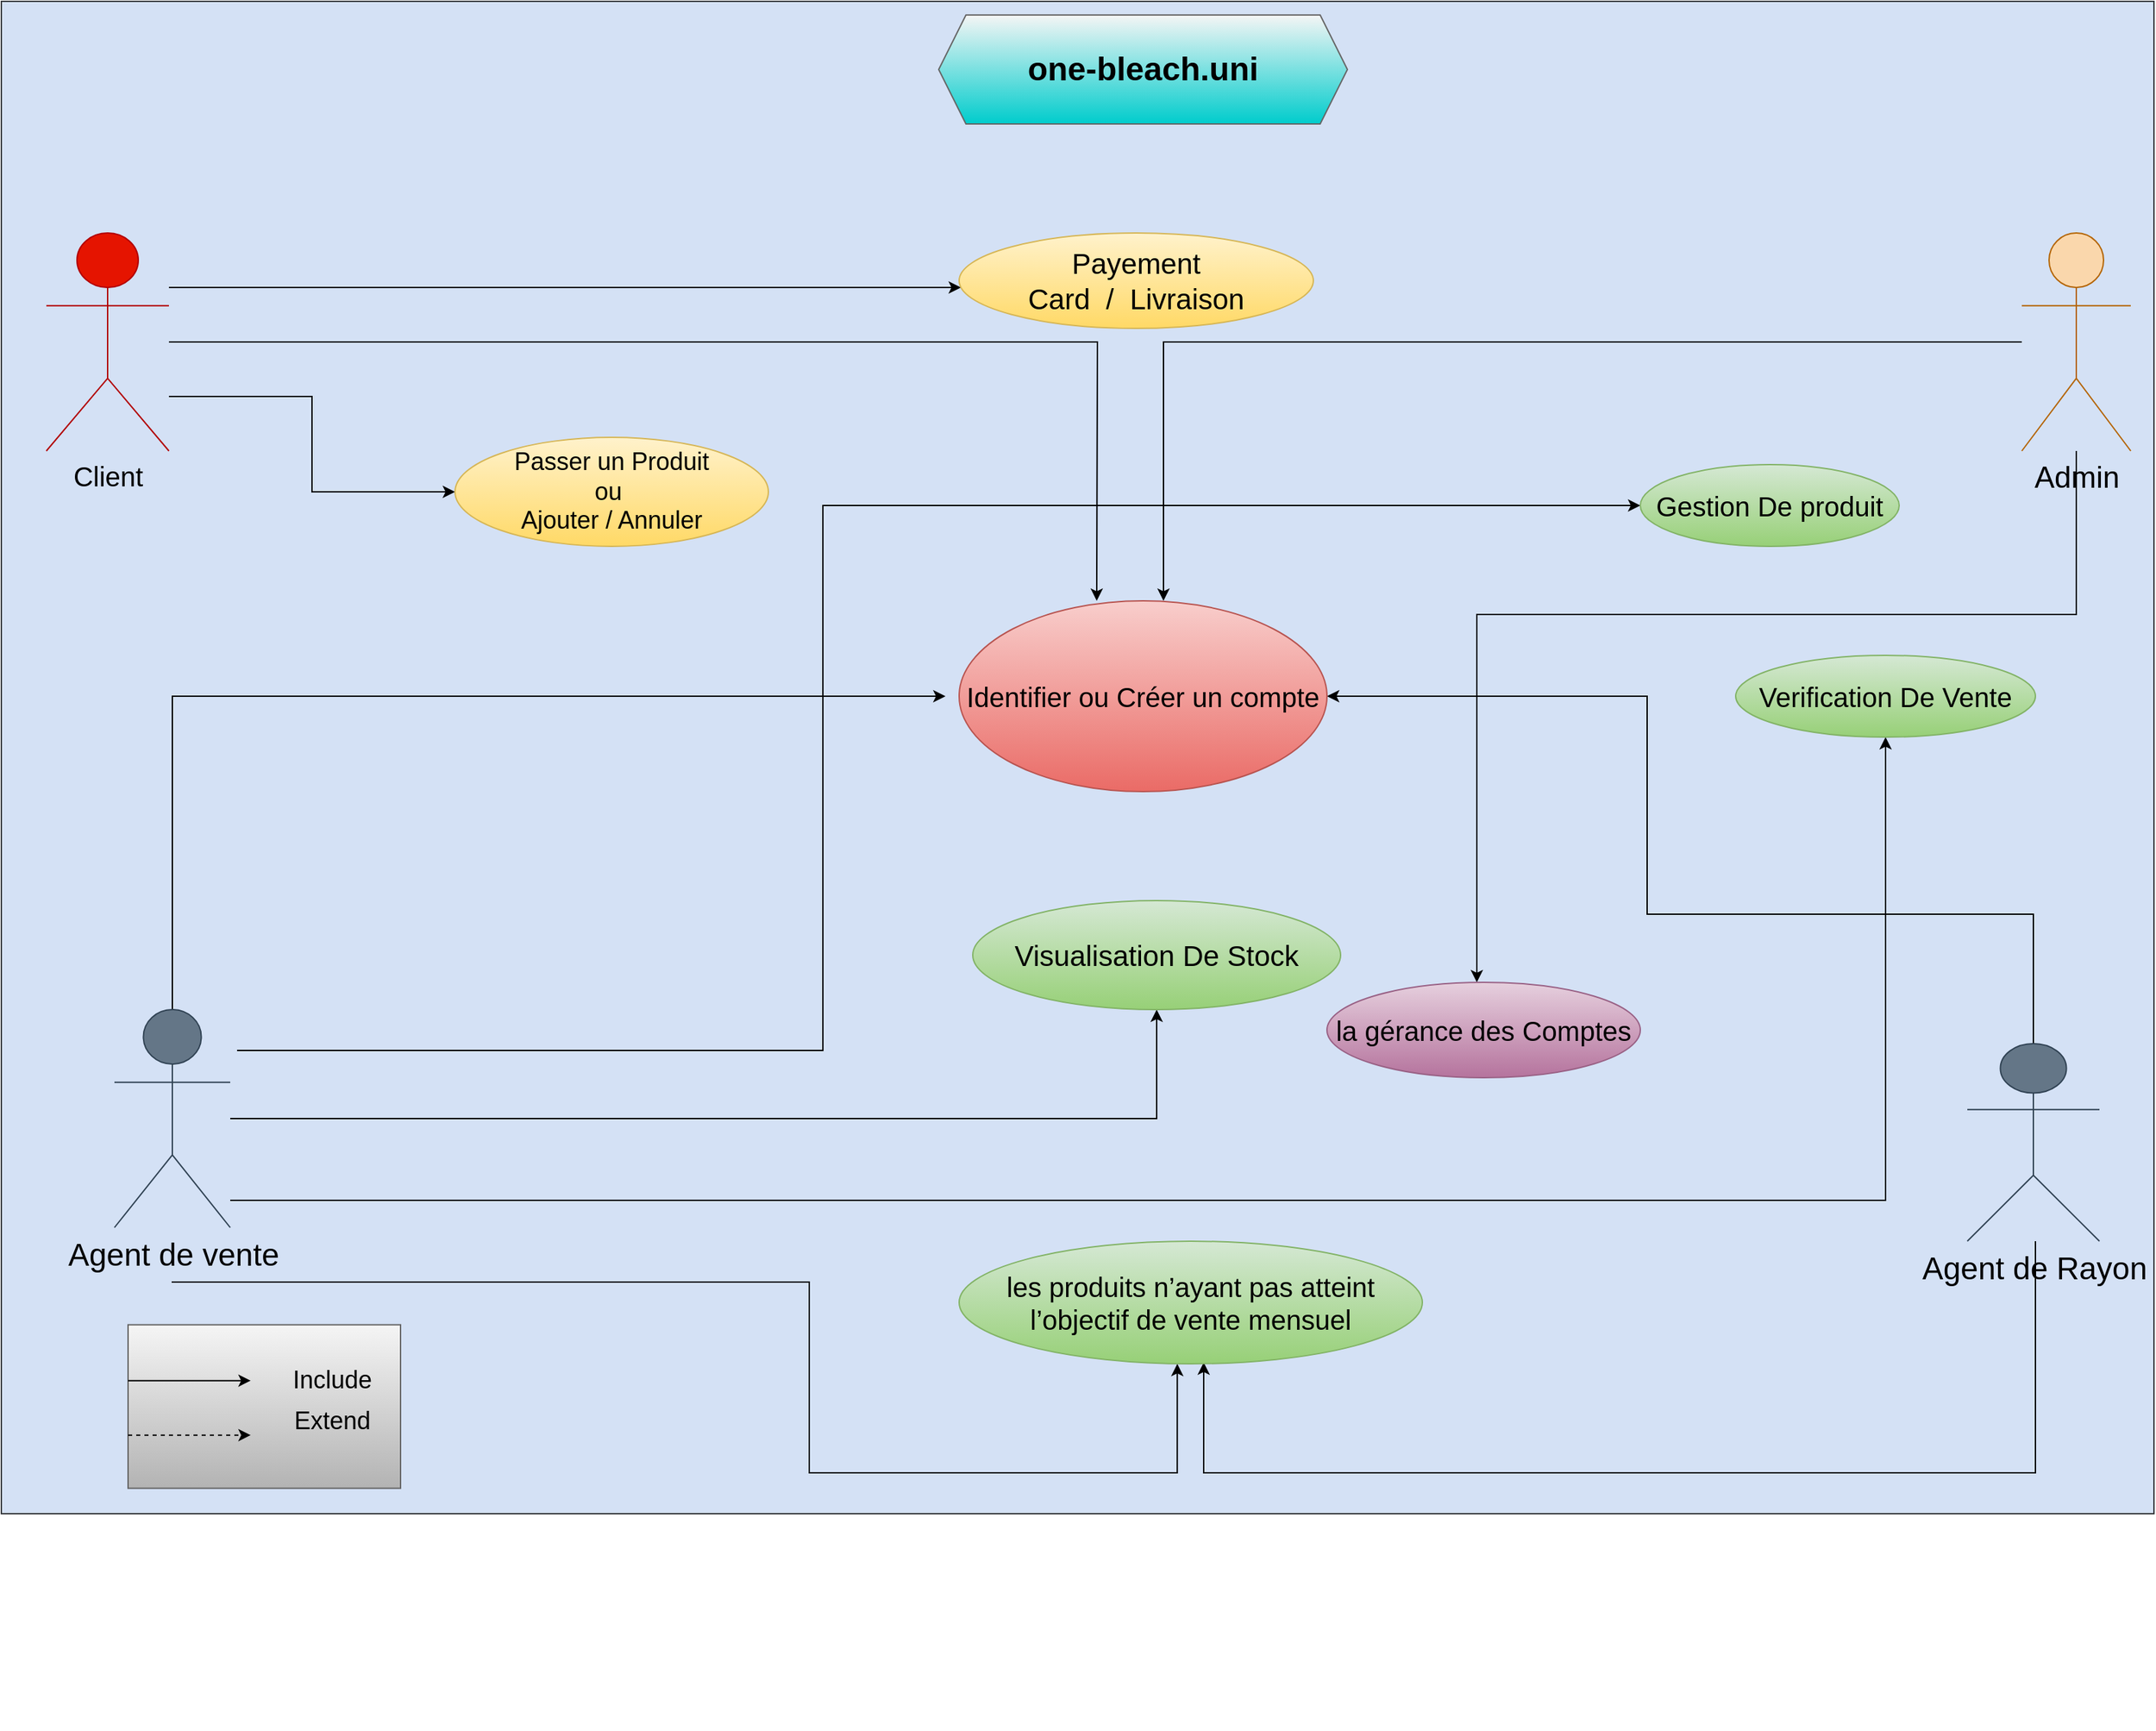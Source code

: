 <mxfile version="14.1.8" type="github">
  <diagram id="b1ZgQ8-a62TIw1XIovw3" name="Page-1">
    <mxGraphModel dx="4737" dy="2230" grid="1" gridSize="10" guides="1" tooltips="1" connect="1" arrows="1" fold="1" page="1" pageScale="1" pageWidth="827" pageHeight="1169" math="0" shadow="0">
      <root>
        <mxCell id="0" />
        <mxCell id="1" parent="0" />
        <mxCell id="OXzJDXG7wxLCX0fdr9VW-58" value="" style="rounded=0;whiteSpace=wrap;html=1;strokeColor=#36393d;fillColor=#D4E1F5;" vertex="1" parent="1">
          <mxGeometry x="-793" y="30" width="1580" height="1110" as="geometry" />
        </mxCell>
        <mxCell id="OXzJDXG7wxLCX0fdr9VW-26" style="edgeStyle=orthogonalEdgeStyle;rounded=0;orthogonalLoop=1;jettySize=auto;html=1;" edge="1" parent="1" source="OXzJDXG7wxLCX0fdr9VW-1">
          <mxGeometry relative="1" as="geometry">
            <mxPoint x="60" y="470" as="targetPoint" />
            <Array as="points">
              <mxPoint x="60" y="280" />
            </Array>
          </mxGeometry>
        </mxCell>
        <mxCell id="OXzJDXG7wxLCX0fdr9VW-39" style="edgeStyle=orthogonalEdgeStyle;rounded=0;orthogonalLoop=1;jettySize=auto;html=1;" edge="1" parent="1" source="OXzJDXG7wxLCX0fdr9VW-1">
          <mxGeometry relative="1" as="geometry">
            <mxPoint x="290.0" y="750" as="targetPoint" />
            <mxPoint x="797" y="400" as="sourcePoint" />
            <Array as="points">
              <mxPoint x="730" y="480" />
              <mxPoint x="290" y="480" />
            </Array>
          </mxGeometry>
        </mxCell>
        <mxCell id="OXzJDXG7wxLCX0fdr9VW-1" value="&lt;font style=&quot;font-size: 22px&quot;&gt;Admin&lt;/font&gt;" style="shape=umlActor;verticalLabelPosition=bottom;verticalAlign=top;html=1;outlineConnect=0;fillColor=#fad7ac;strokeColor=#b46504;" vertex="1" parent="1">
          <mxGeometry x="690" y="200" width="80" height="160" as="geometry" />
        </mxCell>
        <mxCell id="OXzJDXG7wxLCX0fdr9VW-30" style="edgeStyle=orthogonalEdgeStyle;rounded=0;orthogonalLoop=1;jettySize=auto;html=1;entryX=0;entryY=0.5;entryDx=0;entryDy=0;" edge="1" parent="1" source="OXzJDXG7wxLCX0fdr9VW-3" target="OXzJDXG7wxLCX0fdr9VW-13">
          <mxGeometry relative="1" as="geometry">
            <mxPoint x="-470" y="390" as="targetPoint" />
            <Array as="points">
              <mxPoint x="-565" y="320" />
              <mxPoint x="-565" y="390" />
            </Array>
          </mxGeometry>
        </mxCell>
        <mxCell id="OXzJDXG7wxLCX0fdr9VW-40" style="edgeStyle=orthogonalEdgeStyle;rounded=0;orthogonalLoop=1;jettySize=auto;html=1;" edge="1" parent="1" source="OXzJDXG7wxLCX0fdr9VW-3">
          <mxGeometry relative="1" as="geometry">
            <mxPoint x="11" y="470" as="targetPoint" />
          </mxGeometry>
        </mxCell>
        <mxCell id="OXzJDXG7wxLCX0fdr9VW-71" style="edgeStyle=orthogonalEdgeStyle;rounded=0;orthogonalLoop=1;jettySize=auto;html=1;" edge="1" parent="1" source="OXzJDXG7wxLCX0fdr9VW-3" target="OXzJDXG7wxLCX0fdr9VW-12">
          <mxGeometry relative="1" as="geometry">
            <Array as="points">
              <mxPoint x="-230" y="240" />
              <mxPoint x="-230" y="240" />
            </Array>
          </mxGeometry>
        </mxCell>
        <mxCell id="OXzJDXG7wxLCX0fdr9VW-3" value="&lt;font style=&quot;font-size: 20px&quot; color=&quot;#000000&quot;&gt;Client&lt;/font&gt;" style="shape=umlActor;verticalLabelPosition=bottom;verticalAlign=top;html=1;outlineConnect=0;fillColor=#e51400;strokeColor=#B20000;fontColor=#ffffff;" vertex="1" parent="1">
          <mxGeometry x="-760" y="200" width="90" height="160" as="geometry" />
        </mxCell>
        <mxCell id="OXzJDXG7wxLCX0fdr9VW-32" style="edgeStyle=orthogonalEdgeStyle;rounded=0;orthogonalLoop=1;jettySize=auto;html=1;entryX=0.5;entryY=1;entryDx=0;entryDy=0;" edge="1" parent="1" source="OXzJDXG7wxLCX0fdr9VW-4" target="OXzJDXG7wxLCX0fdr9VW-15">
          <mxGeometry relative="1" as="geometry" />
        </mxCell>
        <mxCell id="OXzJDXG7wxLCX0fdr9VW-34" style="edgeStyle=orthogonalEdgeStyle;rounded=0;orthogonalLoop=1;jettySize=auto;html=1;entryX=0.471;entryY=1;entryDx=0;entryDy=0;entryPerimeter=0;" edge="1" parent="1" target="OXzJDXG7wxLCX0fdr9VW-17">
          <mxGeometry relative="1" as="geometry">
            <mxPoint x="-668" y="970" as="sourcePoint" />
            <mxPoint x="70" y="1040" as="targetPoint" />
            <Array as="points">
              <mxPoint x="-200" y="970" />
              <mxPoint x="-200" y="1110" />
              <mxPoint x="70" y="1110" />
            </Array>
          </mxGeometry>
        </mxCell>
        <mxCell id="OXzJDXG7wxLCX0fdr9VW-35" style="edgeStyle=orthogonalEdgeStyle;rounded=0;orthogonalLoop=1;jettySize=auto;html=1;entryX=0.5;entryY=1;entryDx=0;entryDy=0;" edge="1" parent="1" source="OXzJDXG7wxLCX0fdr9VW-4" target="OXzJDXG7wxLCX0fdr9VW-14">
          <mxGeometry relative="1" as="geometry">
            <Array as="points">
              <mxPoint x="590" y="910" />
            </Array>
          </mxGeometry>
        </mxCell>
        <mxCell id="OXzJDXG7wxLCX0fdr9VW-37" style="edgeStyle=orthogonalEdgeStyle;rounded=0;orthogonalLoop=1;jettySize=auto;html=1;entryX=0;entryY=0.5;entryDx=0;entryDy=0;" edge="1" parent="1" target="OXzJDXG7wxLCX0fdr9VW-11">
          <mxGeometry relative="1" as="geometry">
            <mxPoint x="-620" y="800" as="sourcePoint" />
            <Array as="points">
              <mxPoint x="-190" y="800" />
              <mxPoint x="-190" y="400" />
            </Array>
          </mxGeometry>
        </mxCell>
        <mxCell id="OXzJDXG7wxLCX0fdr9VW-38" style="edgeStyle=orthogonalEdgeStyle;rounded=0;orthogonalLoop=1;jettySize=auto;html=1;" edge="1" parent="1" source="OXzJDXG7wxLCX0fdr9VW-4">
          <mxGeometry relative="1" as="geometry">
            <mxPoint x="-100" y="540" as="targetPoint" />
            <Array as="points">
              <mxPoint x="-668" y="540" />
            </Array>
          </mxGeometry>
        </mxCell>
        <mxCell id="OXzJDXG7wxLCX0fdr9VW-4" value="&lt;span style=&quot;font-size: 23px&quot;&gt;&lt;font color=&quot;#000000&quot;&gt;Agent de vente&lt;/font&gt;&lt;br&gt;&lt;/span&gt;" style="shape=umlActor;verticalLabelPosition=bottom;verticalAlign=top;html=1;outlineConnect=0;fillColor=#647687;strokeColor=#314354;fontColor=#ffffff;" vertex="1" parent="1">
          <mxGeometry x="-710" y="770" width="85" height="160" as="geometry" />
        </mxCell>
        <mxCell id="OXzJDXG7wxLCX0fdr9VW-27" style="edgeStyle=orthogonalEdgeStyle;rounded=0;orthogonalLoop=1;jettySize=auto;html=1;entryX=1;entryY=0.5;entryDx=0;entryDy=0;" edge="1" parent="1" source="OXzJDXG7wxLCX0fdr9VW-5" target="OXzJDXG7wxLCX0fdr9VW-9">
          <mxGeometry relative="1" as="geometry">
            <mxPoint x="190" y="540" as="targetPoint" />
            <Array as="points">
              <mxPoint x="699" y="700" />
              <mxPoint x="415" y="700" />
              <mxPoint x="415" y="540" />
            </Array>
          </mxGeometry>
        </mxCell>
        <mxCell id="OXzJDXG7wxLCX0fdr9VW-36" style="edgeStyle=orthogonalEdgeStyle;rounded=0;orthogonalLoop=1;jettySize=auto;html=1;entryX=0.528;entryY=0.989;entryDx=0;entryDy=0;entryPerimeter=0;" edge="1" parent="1" source="OXzJDXG7wxLCX0fdr9VW-5" target="OXzJDXG7wxLCX0fdr9VW-17">
          <mxGeometry relative="1" as="geometry">
            <mxPoint x="740" y="970" as="sourcePoint" />
            <mxPoint x="90" y="1050" as="targetPoint" />
            <Array as="points">
              <mxPoint x="700" y="1110" />
              <mxPoint x="90" y="1110" />
            </Array>
          </mxGeometry>
        </mxCell>
        <mxCell id="OXzJDXG7wxLCX0fdr9VW-5" value="&lt;font style=&quot;font-size: 23px&quot; color=&quot;#000000&quot;&gt;Agent de Rayon&lt;/font&gt;" style="shape=umlActor;verticalLabelPosition=bottom;verticalAlign=top;html=1;outlineConnect=0;fillColor=#647687;strokeColor=#314354;fontColor=#ffffff;" vertex="1" parent="1">
          <mxGeometry x="650" y="795" width="97" height="145" as="geometry" />
        </mxCell>
        <mxCell id="OXzJDXG7wxLCX0fdr9VW-9" value="&lt;font style=&quot;font-size: 20px&quot;&gt;Identifier ou Créer un compte&lt;/font&gt;" style="ellipse;whiteSpace=wrap;html=1;fillColor=#f8cecc;strokeColor=#b85450;gradientColor=#ea6b66;" vertex="1" parent="1">
          <mxGeometry x="-90" y="470" width="270" height="140" as="geometry" />
        </mxCell>
        <mxCell id="OXzJDXG7wxLCX0fdr9VW-11" value="&lt;font style=&quot;font-size: 20px&quot;&gt;Gestion De produit&lt;/font&gt;" style="ellipse;whiteSpace=wrap;html=1;fillColor=#d5e8d4;strokeColor=#82b366;gradientColor=#97d077;" vertex="1" parent="1">
          <mxGeometry x="410" y="370" width="190" height="60" as="geometry" />
        </mxCell>
        <mxCell id="OXzJDXG7wxLCX0fdr9VW-12" value="&lt;font style=&quot;font-size: 21px&quot;&gt;Payement&lt;br&gt;Card&amp;nbsp; /&amp;nbsp; Livraison&lt;/font&gt;" style="ellipse;whiteSpace=wrap;html=1;fillColor=#fff2cc;strokeColor=#d6b656;gradientColor=#ffd966;" vertex="1" parent="1">
          <mxGeometry x="-90" y="200" width="260" height="70" as="geometry" />
        </mxCell>
        <mxCell id="OXzJDXG7wxLCX0fdr9VW-13" value="&lt;font style=&quot;font-size: 18px&quot;&gt;Passer un Produit&lt;br&gt;ou&amp;nbsp;&lt;br&gt;Ajouter / Annuler&lt;/font&gt;" style="ellipse;whiteSpace=wrap;html=1;fillColor=#fff2cc;strokeColor=#d6b656;gradientColor=#ffd966;" vertex="1" parent="1">
          <mxGeometry x="-460" y="350" width="230" height="80" as="geometry" />
        </mxCell>
        <mxCell id="OXzJDXG7wxLCX0fdr9VW-14" value="&lt;font style=&quot;font-size: 20px&quot;&gt;Verification De Vente&lt;/font&gt;" style="ellipse;whiteSpace=wrap;html=1;gradientColor=#97d077;fillColor=#d5e8d4;strokeColor=#82b366;" vertex="1" parent="1">
          <mxGeometry x="480" y="510" width="220" height="60" as="geometry" />
        </mxCell>
        <mxCell id="OXzJDXG7wxLCX0fdr9VW-15" value="&lt;font style=&quot;font-size: 21px&quot;&gt;Visualisation De Stock&lt;/font&gt;" style="ellipse;whiteSpace=wrap;html=1;gradientColor=#97d077;fillColor=#d5e8d4;strokeColor=#82b366;" vertex="1" parent="1">
          <mxGeometry x="-80" y="690" width="270" height="80" as="geometry" />
        </mxCell>
        <mxCell id="OXzJDXG7wxLCX0fdr9VW-17" value="&lt;font style=&quot;font-size: 20px&quot;&gt;les produits n’ayant pas atteint l’objectif de vente mensuel&lt;/font&gt;" style="ellipse;whiteSpace=wrap;html=1;gradientColor=#97d077;fillColor=#d5e8d4;strokeColor=#82b366;" vertex="1" parent="1">
          <mxGeometry x="-90" y="940" width="340" height="90" as="geometry" />
        </mxCell>
        <mxCell id="OXzJDXG7wxLCX0fdr9VW-19" value="&lt;font style=&quot;font-size: 20px&quot;&gt;la gérance des Comptes&lt;/font&gt;" style="ellipse;whiteSpace=wrap;html=1;fillColor=#e6d0de;strokeColor=#996185;gradientColor=#B5739D;" vertex="1" parent="1">
          <mxGeometry x="180" y="750" width="230" height="70" as="geometry" />
        </mxCell>
        <mxCell id="OXzJDXG7wxLCX0fdr9VW-53" style="edgeStyle=orthogonalEdgeStyle;rounded=0;orthogonalLoop=1;jettySize=auto;html=1;exitX=0.5;exitY=1;exitDx=0;exitDy=0;dashed=1;" edge="1" parent="1">
          <mxGeometry relative="1" as="geometry">
            <mxPoint x="-590" y="1290" as="sourcePoint" />
            <mxPoint x="-590" y="1290" as="targetPoint" />
          </mxGeometry>
        </mxCell>
        <mxCell id="OXzJDXG7wxLCX0fdr9VW-54" style="edgeStyle=orthogonalEdgeStyle;rounded=0;orthogonalLoop=1;jettySize=auto;html=1;exitX=0.5;exitY=1;exitDx=0;exitDy=0;dashed=1;" edge="1" parent="1">
          <mxGeometry relative="1" as="geometry">
            <mxPoint x="-590" y="1290" as="sourcePoint" />
            <mxPoint x="-590" y="1290" as="targetPoint" />
          </mxGeometry>
        </mxCell>
        <mxCell id="OXzJDXG7wxLCX0fdr9VW-60" value="&lt;h1 class=&quot;ekeyz-0 sc-1ehear7-3 WOjAc&quot;&gt;one-bleach.uni&lt;/h1&gt;" style="shape=hexagon;perimeter=hexagonPerimeter2;whiteSpace=wrap;html=1;fixedSize=1;fillColor=#f5f5f5;strokeColor=#666666;gradientColor=#00CCCC;" vertex="1" parent="1">
          <mxGeometry x="-105" y="40" width="300" height="80" as="geometry" />
        </mxCell>
        <mxCell id="OXzJDXG7wxLCX0fdr9VW-86" value="" style="endArrow=classic;html=1;" edge="1" parent="1">
          <mxGeometry width="50" height="50" relative="1" as="geometry">
            <mxPoint x="-670" y="1085.67" as="sourcePoint" />
            <mxPoint x="-580" y="1085.67" as="targetPoint" />
          </mxGeometry>
        </mxCell>
        <mxCell id="OXzJDXG7wxLCX0fdr9VW-87" value="" style="rounded=0;whiteSpace=wrap;html=1;fillColor=#f5f5f5;strokeColor=#666666;gradientColor=#b3b3b3;" vertex="1" parent="1">
          <mxGeometry x="-700" y="1001.34" width="200" height="120" as="geometry" />
        </mxCell>
        <mxCell id="OXzJDXG7wxLCX0fdr9VW-88" value="" style="endArrow=classic;html=1;" edge="1" parent="1">
          <mxGeometry width="50" height="50" relative="1" as="geometry">
            <mxPoint x="-700" y="1042.34" as="sourcePoint" />
            <mxPoint x="-610" y="1042.34" as="targetPoint" />
          </mxGeometry>
        </mxCell>
        <mxCell id="OXzJDXG7wxLCX0fdr9VW-89" value="&lt;font style=&quot;font-size: 18px&quot;&gt;Include&lt;/font&gt;" style="text;html=1;strokeColor=none;fillColor=none;align=center;verticalAlign=middle;whiteSpace=wrap;rounded=0;" vertex="1" parent="1">
          <mxGeometry x="-570" y="1032.34" width="40" height="20" as="geometry" />
        </mxCell>
        <mxCell id="OXzJDXG7wxLCX0fdr9VW-90" value="" style="endArrow=classic;html=1;dashed=1;" edge="1" parent="1">
          <mxGeometry width="50" height="50" relative="1" as="geometry">
            <mxPoint x="-700" y="1082.34" as="sourcePoint" />
            <mxPoint x="-610" y="1082.34" as="targetPoint" />
          </mxGeometry>
        </mxCell>
        <mxCell id="OXzJDXG7wxLCX0fdr9VW-91" value="&lt;font style=&quot;font-size: 18px&quot;&gt;Extend&lt;/font&gt;" style="text;html=1;strokeColor=none;fillColor=none;align=center;verticalAlign=middle;whiteSpace=wrap;rounded=0;" vertex="1" parent="1">
          <mxGeometry x="-570" y="1062.34" width="40" height="20" as="geometry" />
        </mxCell>
        <mxCell id="OXzJDXG7wxLCX0fdr9VW-92" style="edgeStyle=orthogonalEdgeStyle;rounded=0;orthogonalLoop=1;jettySize=auto;html=1;exitX=0.5;exitY=1;exitDx=0;exitDy=0;dashed=1;" edge="1" parent="1">
          <mxGeometry relative="1" as="geometry">
            <mxPoint x="-610" y="1122.34" as="sourcePoint" />
            <mxPoint x="-610" y="1122.34" as="targetPoint" />
          </mxGeometry>
        </mxCell>
        <mxCell id="OXzJDXG7wxLCX0fdr9VW-93" style="edgeStyle=orthogonalEdgeStyle;rounded=0;orthogonalLoop=1;jettySize=auto;html=1;exitX=0.5;exitY=1;exitDx=0;exitDy=0;dashed=1;" edge="1" parent="1">
          <mxGeometry relative="1" as="geometry">
            <mxPoint x="-610" y="1122.34" as="sourcePoint" />
            <mxPoint x="-610" y="1122.34" as="targetPoint" />
          </mxGeometry>
        </mxCell>
      </root>
    </mxGraphModel>
  </diagram>
</mxfile>
